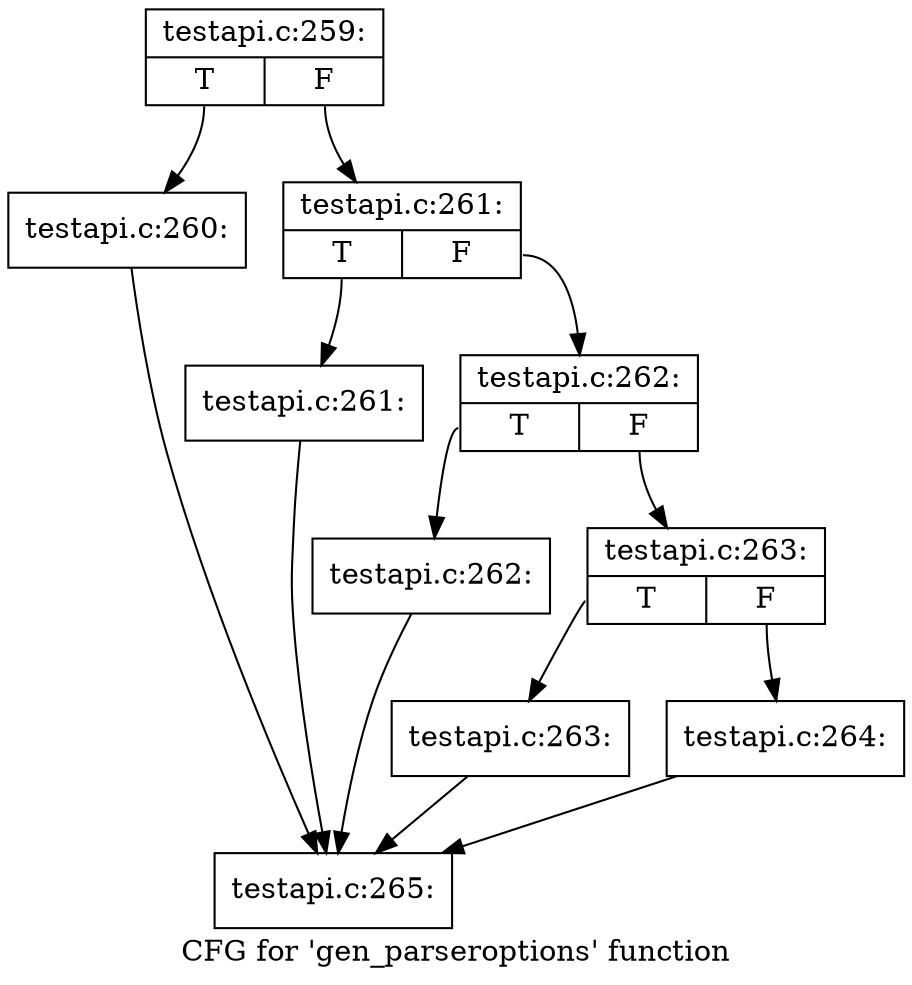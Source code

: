 digraph "CFG for 'gen_parseroptions' function" {
	label="CFG for 'gen_parseroptions' function";

	Node0x474a5c0 [shape=record,label="{testapi.c:259:|{<s0>T|<s1>F}}"];
	Node0x474a5c0:s0 -> Node0x474af50;
	Node0x474a5c0:s1 -> Node0x474afa0;
	Node0x474af50 [shape=record,label="{testapi.c:260:}"];
	Node0x474af50 -> Node0x474b210;
	Node0x474afa0 [shape=record,label="{testapi.c:261:|{<s0>T|<s1>F}}"];
	Node0x474afa0:s0 -> Node0x4755820;
	Node0x474afa0:s1 -> Node0x4755870;
	Node0x4755820 [shape=record,label="{testapi.c:261:}"];
	Node0x4755820 -> Node0x474b210;
	Node0x4755870 [shape=record,label="{testapi.c:262:|{<s0>T|<s1>F}}"];
	Node0x4755870:s0 -> Node0x4755f40;
	Node0x4755870:s1 -> Node0x4755f90;
	Node0x4755f40 [shape=record,label="{testapi.c:262:}"];
	Node0x4755f40 -> Node0x474b210;
	Node0x4755f90 [shape=record,label="{testapi.c:263:|{<s0>T|<s1>F}}"];
	Node0x4755f90:s0 -> Node0x4756620;
	Node0x4755f90:s1 -> Node0x4756670;
	Node0x4756620 [shape=record,label="{testapi.c:263:}"];
	Node0x4756620 -> Node0x474b210;
	Node0x4756670 [shape=record,label="{testapi.c:264:}"];
	Node0x4756670 -> Node0x474b210;
	Node0x474b210 [shape=record,label="{testapi.c:265:}"];
}
